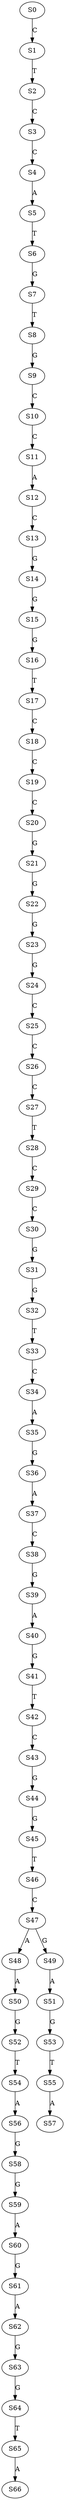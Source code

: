 strict digraph  {
	S0 -> S1 [ label = C ];
	S1 -> S2 [ label = T ];
	S2 -> S3 [ label = C ];
	S3 -> S4 [ label = C ];
	S4 -> S5 [ label = A ];
	S5 -> S6 [ label = T ];
	S6 -> S7 [ label = G ];
	S7 -> S8 [ label = T ];
	S8 -> S9 [ label = G ];
	S9 -> S10 [ label = C ];
	S10 -> S11 [ label = C ];
	S11 -> S12 [ label = A ];
	S12 -> S13 [ label = C ];
	S13 -> S14 [ label = G ];
	S14 -> S15 [ label = G ];
	S15 -> S16 [ label = G ];
	S16 -> S17 [ label = T ];
	S17 -> S18 [ label = C ];
	S18 -> S19 [ label = C ];
	S19 -> S20 [ label = C ];
	S20 -> S21 [ label = G ];
	S21 -> S22 [ label = G ];
	S22 -> S23 [ label = G ];
	S23 -> S24 [ label = G ];
	S24 -> S25 [ label = C ];
	S25 -> S26 [ label = C ];
	S26 -> S27 [ label = C ];
	S27 -> S28 [ label = T ];
	S28 -> S29 [ label = C ];
	S29 -> S30 [ label = C ];
	S30 -> S31 [ label = G ];
	S31 -> S32 [ label = G ];
	S32 -> S33 [ label = T ];
	S33 -> S34 [ label = C ];
	S34 -> S35 [ label = A ];
	S35 -> S36 [ label = G ];
	S36 -> S37 [ label = A ];
	S37 -> S38 [ label = C ];
	S38 -> S39 [ label = G ];
	S39 -> S40 [ label = A ];
	S40 -> S41 [ label = G ];
	S41 -> S42 [ label = T ];
	S42 -> S43 [ label = C ];
	S43 -> S44 [ label = G ];
	S44 -> S45 [ label = G ];
	S45 -> S46 [ label = T ];
	S46 -> S47 [ label = C ];
	S47 -> S48 [ label = A ];
	S47 -> S49 [ label = G ];
	S48 -> S50 [ label = A ];
	S49 -> S51 [ label = A ];
	S50 -> S52 [ label = G ];
	S51 -> S53 [ label = G ];
	S52 -> S54 [ label = T ];
	S53 -> S55 [ label = T ];
	S54 -> S56 [ label = A ];
	S55 -> S57 [ label = A ];
	S56 -> S58 [ label = G ];
	S58 -> S59 [ label = G ];
	S59 -> S60 [ label = A ];
	S60 -> S61 [ label = G ];
	S61 -> S62 [ label = A ];
	S62 -> S63 [ label = G ];
	S63 -> S64 [ label = G ];
	S64 -> S65 [ label = T ];
	S65 -> S66 [ label = A ];
}
